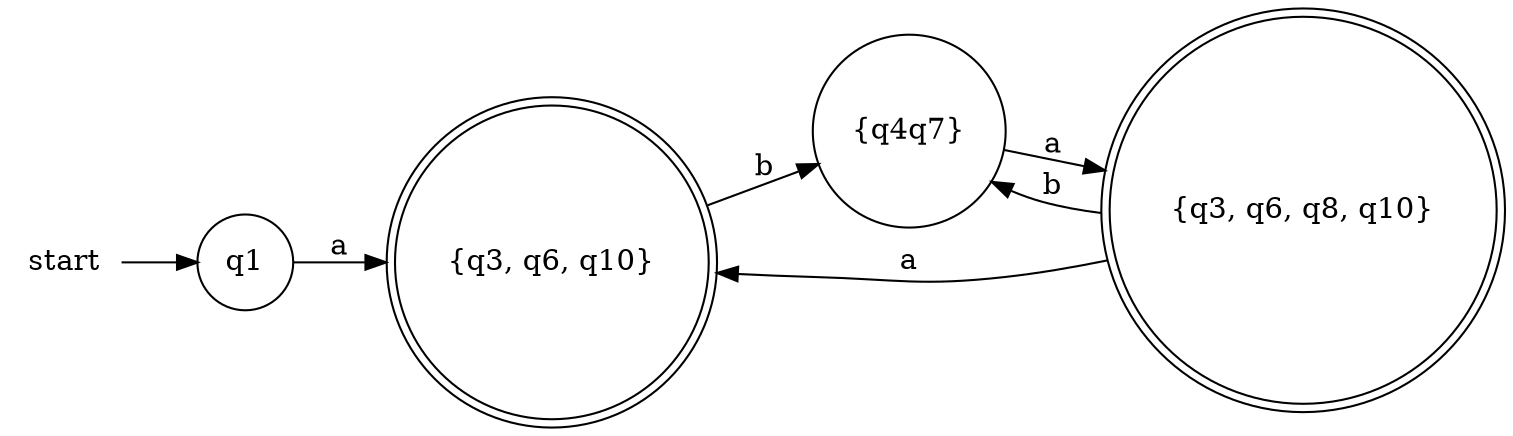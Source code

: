 digraph G{
  rankdir = LR;
  node [shape = none]; start;
  node [shape = circle]; q1 "{q4q7}";
  node [shape = doublecircle]; "{q3, q6, q10}" "{q3, q6, q8, q10}";
  start -> q1;
  q1 -> "{q3, q6, q10}" [label = "a"];
  "{q3, q6, q10}" -> "{q4q7}" [label = "b"];
  "{q4q7}" -> "{q3, q6, q8, q10}" [label = "a"];
  "{q3, q6, q8, q10}" -> "{q4q7}" [label = "b"];
  "{q3, q6, q8, q10}" -> "{q3, q6, q10}" [label = "a"];
}